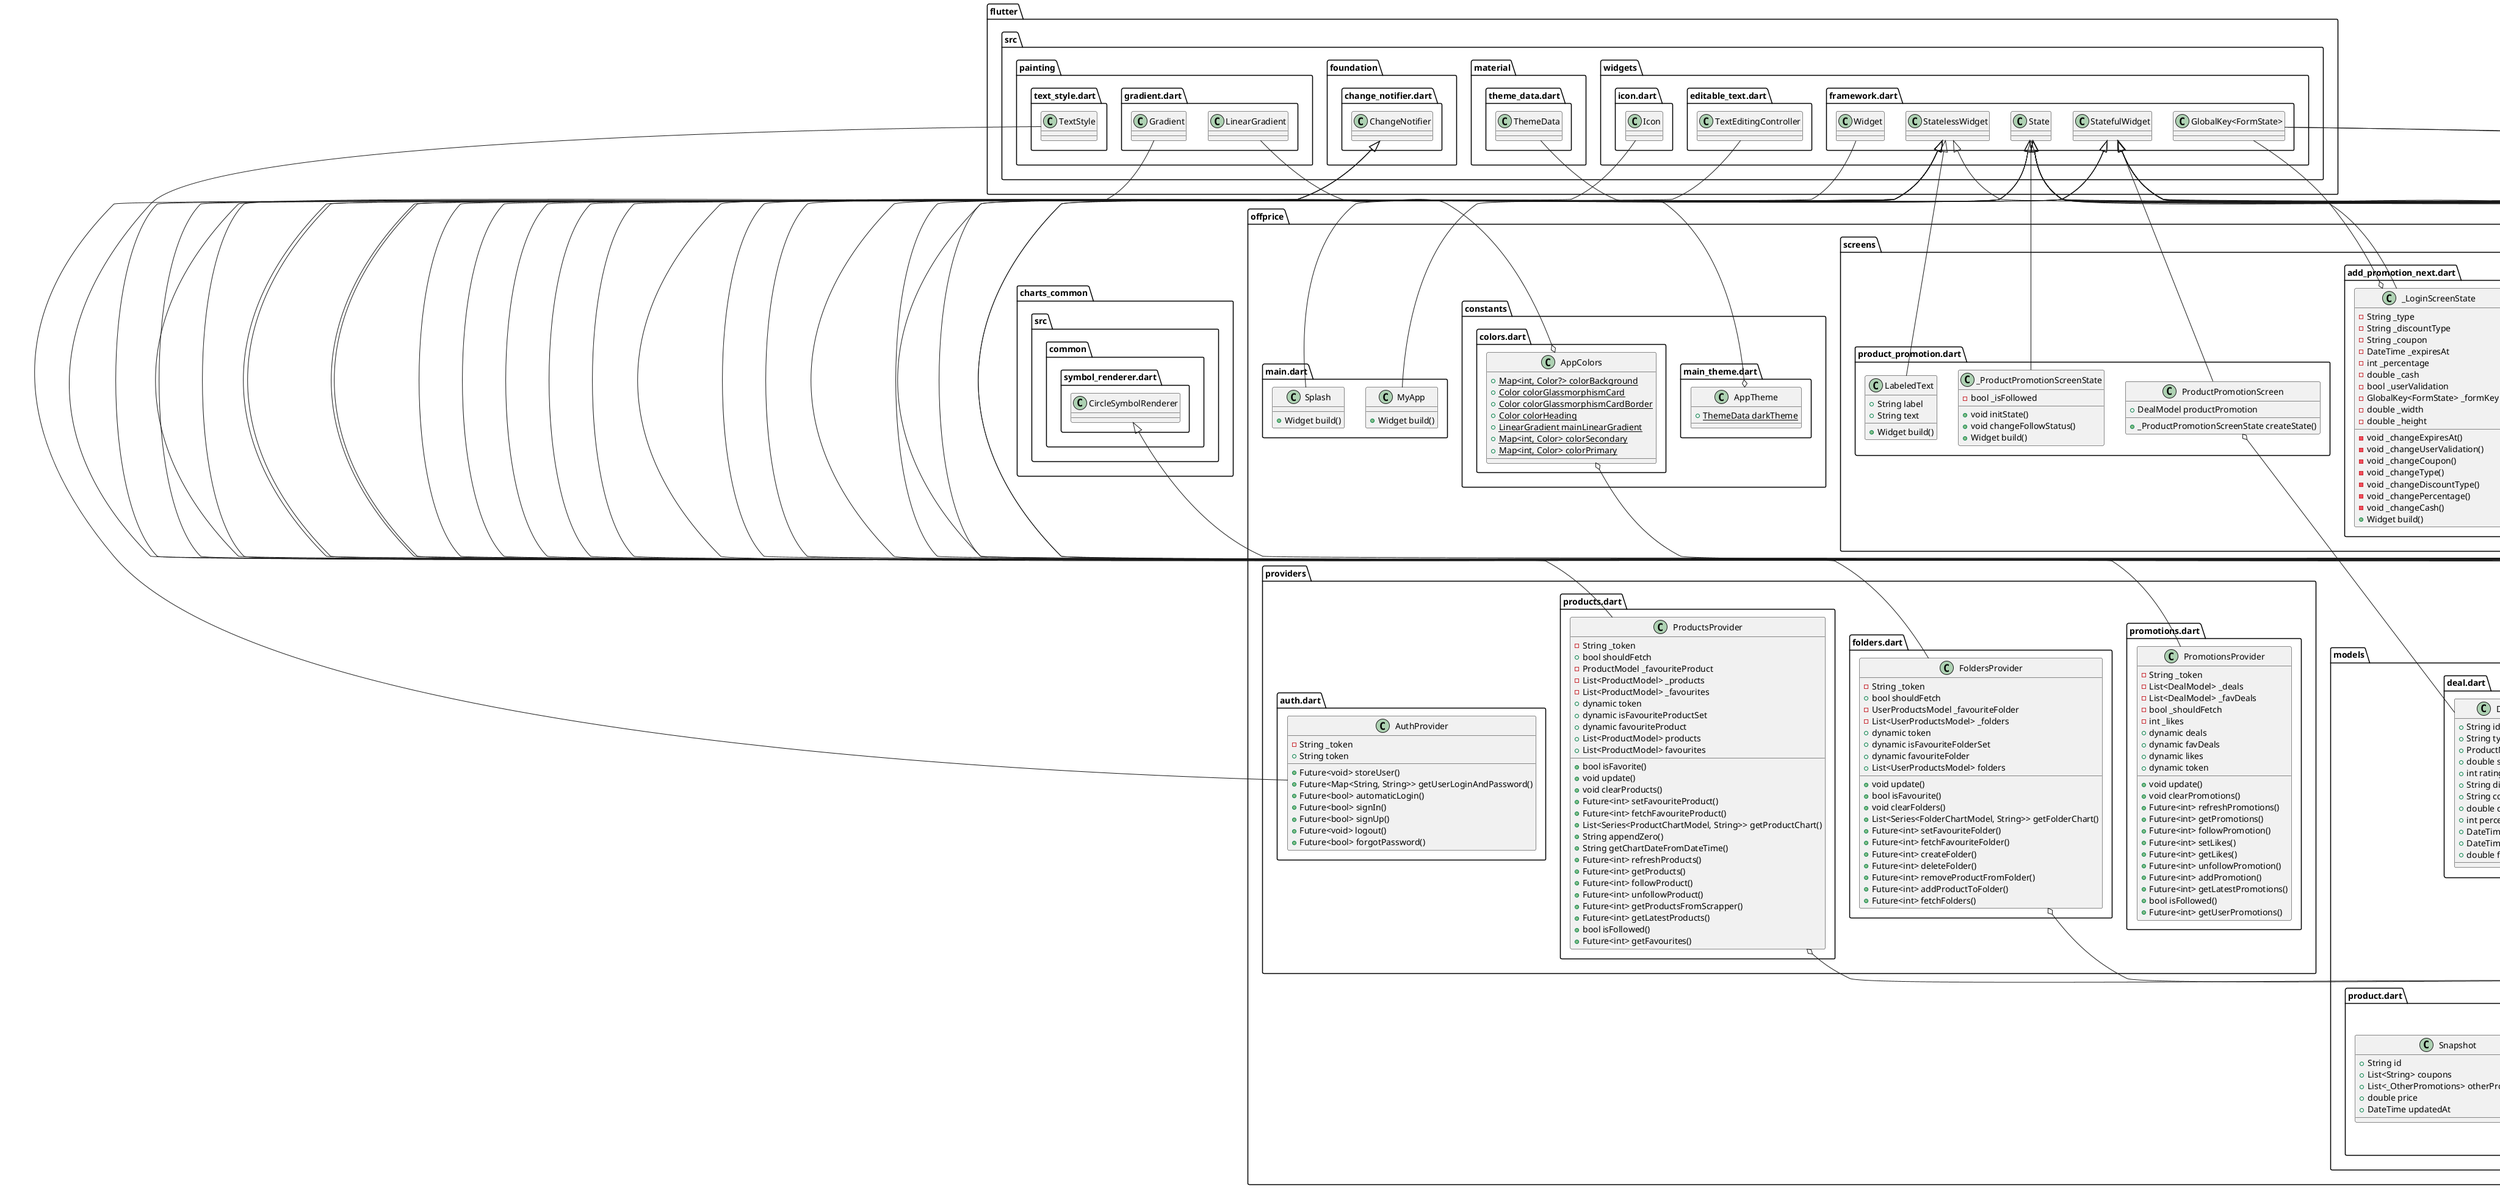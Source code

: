 @startuml
set namespaceSeparator ::

class "offprice::constants::main_theme.dart::AppTheme" {
  {static} +ThemeData darkTheme
}

"offprice::constants::main_theme.dart::AppTheme" o-- "flutter::src::material::theme_data.dart::ThemeData"

class "offprice::constants::colors.dart::AppColors" {
  {static} +Map<int, Color?> colorBackground
  {static} +Color colorGlassmorphismCard
  {static} +Color colorGlassmorphismCardBorder
  {static} +Color colorHeading
  {static} +LinearGradient mainLinearGradient
  {static} +Map<int, Color> colorSecondary
  {static} +Map<int, Color> colorPrimary
}

"offprice::constants::colors.dart::AppColors" o-- "dart::ui::Color"
"offprice::constants::colors.dart::AppColors" o-- "flutter::src::painting::gradient.dart::LinearGradient"

class "offprice::providers::auth.dart::AuthProvider" {
  -String _token
  +String token
  +Future<void> storeUser()
  +Future<Map<String, String>> getUserLoginAndPassword()
  +Future<bool> automaticLogin()
  +Future<bool> signIn()
  +Future<bool> signUp()
  +Future<void> logout()
  +Future<bool> forgotPassword()
}

"flutter::src::foundation::change_notifier.dart::ChangeNotifier" <|-- "offprice::providers::auth.dart::AuthProvider"

class "offprice::providers::products.dart::ProductsProvider" {
  -String _token
  +bool shouldFetch
  -ProductModel _favouriteProduct
  -List<ProductModel> _products
  -List<ProductModel> _favourites
  +dynamic token
  +dynamic isFavouriteProductSet
  +dynamic favouriteProduct
  +List<ProductModel> products
  +List<ProductModel> favourites
  +bool isFavorite()
  +void update()
  +void clearProducts()
  +Future<int> setFavouriteProduct()
  +Future<int> fetchFavouriteProduct()
  +List<Series<ProductChartModel, String>> getProductChart()
  +String appendZero()
  +String getChartDateFromDateTime()
  +Future<int> refreshProducts()
  +Future<int> getProducts()
  +Future<int> followProduct()
  +Future<int> unfollowProduct()
  +Future<int> getProductsFromScrapper()
  +Future<int> getLatestProducts()
  +bool isFollowed()
  +Future<int> getFavourites()
}

"offprice::providers::products.dart::ProductsProvider" o-- "offprice::models::product.dart::ProductModel"
"flutter::src::foundation::change_notifier.dart::ChangeNotifier" <|-- "offprice::providers::products.dart::ProductsProvider"

class "offprice::providers::folders.dart::FoldersProvider" {
  -String _token
  +bool shouldFetch
  -UserProductsModel _favouriteFolder
  -List<UserProductsModel> _folders
  +dynamic token
  +dynamic isFavouriteFolderSet
  +dynamic favouriteFolder
  +List<UserProductsModel> folders
  +void update()
  +bool isFavourite()
  +void clearFolders()
  +List<Series<FolderChartModel, String>> getFolderChart()
  +Future<int> setFavouriteFolder()
  +Future<int> fetchFavouriteFolder()
  +Future<int> createFolder()
  +Future<int> deleteFolder()
  +Future<int> removeProductFromFolder()
  +Future<int> addProductToFolder()
  +Future<int> fetchFolders()
}

"offprice::providers::folders.dart::FoldersProvider" o-- "offprice::models::product.dart::UserProductsModel"
"flutter::src::foundation::change_notifier.dart::ChangeNotifier" <|-- "offprice::providers::folders.dart::FoldersProvider"

class "offprice::providers::promotions.dart::PromotionsProvider" {
  -String _token
  -List<DealModel> _deals
  -List<DealModel> _favDeals
  -bool _shouldFetch
  -int _likes
  +dynamic deals
  +dynamic favDeals
  +dynamic likes
  +dynamic token
  +void update()
  +void clearPromotions()
  +Future<int> refreshPromotions()
  +Future<int> getPromotions()
  +Future<int> followPromotion()
  +Future<int> setLikes()
  +Future<int> getLikes()
  +Future<int> unfollowPromotion()
  +Future<int> addPromotion()
  +Future<int> getLatestPromotions()
  +bool isFollowed()
  +Future<int> getUserPromotions()
}

"flutter::src::foundation::change_notifier.dart::ChangeNotifier" <|-- "offprice::providers::promotions.dart::PromotionsProvider"

class "offprice::models::product.dart::_OtherPromotions" {
  +String name
  +String id
  +String url
}

class "offprice::models::product.dart::Snapshot" {
  +String id
  +List<String> coupons
  +List<_OtherPromotions> otherPromotions
  +double price
  +DateTime updatedAt
}

class "offprice::models::product.dart::UserProductsModel" {
  +String name
  +String id
  +List<ProductModel> products
}

class "offprice::models::product.dart::ProductModel" {
  +String id
  +String url
  +String name
  +double price
  +String shop
  +List<String> categories
  +List<String> coupons
  +List<_OtherPromotions> otherPromotions
  +List<Snapshot> snapshots
}

class "offprice::models::shop.dart::ShopModel" {
  +String name
  +String id
  +String mainUrl
}

class "offprice::models::product_chart.dart::ProductChartModel" {
  +DateTime date
  +double price
}

class "offprice::models::product_chart.dart::FolderChartModel" {
  +String shop
  +double price
}

class "offprice::models::deal.dart::DealModel" {
  +String id
  +String type
  +ProductModel product
  +double startingPrice
  +int rating
  +String discountType
  +String coupon
  +double cash
  +int percent
  +DateTime startsAt
  +DateTime expiresAt
  +double finalPrice
}

"offprice::models::deal.dart::DealModel" o-- "offprice::models::product.dart::ProductModel"

class "offprice::screens::all_folders.dart::AllFoldersScreen" {
  +State<AllFoldersScreen> createState()
}

"flutter::src::widgets::framework.dart::StatefulWidget" <|-- "offprice::screens::all_folders.dart::AllFoldersScreen"

class "offprice::screens::all_folders.dart::_AddPromotionScreenState" {
  -double _width
  -double _height
  +void initState()
  +Widget build()
}

"flutter::src::widgets::framework.dart::State" <|-- "offprice::screens::all_folders.dart::_AddPromotionScreenState"

class "offprice::screens::all_products.dart::AllProductsScreen" {
  +State<AllProductsScreen> createState()
}

"flutter::src::widgets::framework.dart::StatefulWidget" <|-- "offprice::screens::all_products.dart::AllProductsScreen"

class "offprice::screens::all_products.dart::_AllProductsScreenState" {
  -String _name
  -int _priceMin
  -int _priceMax
  -bool _favouritesOnly
  -StreamController<String> _nameController
  -StreamController<int> _priceMinController
  -StreamController<int> _priceMaxController
  -StreamController<bool> _favouritesOnlyController
  -double _width
  -double _height
  -void _changeName()
  -void _changePriceMin()
  -void _changeFavouritesOnly()
  -void _changePriceMax()
  +Widget build()
}

"offprice::screens::all_products.dart::_AllProductsScreenState" o-- "dart::async::StreamController<String>"
"offprice::screens::all_products.dart::_AllProductsScreenState" o-- "dart::async::StreamController<int>"
"offprice::screens::all_products.dart::_AllProductsScreenState" o-- "dart::async::StreamController<bool>"
"flutter::src::widgets::framework.dart::State" <|-- "offprice::screens::all_products.dart::_AllProductsScreenState"

class "offprice::screens::all_products.dart::ScrapperArguments" {
  +int min
  +int max
  +String name
  +Map<String, dynamic> toMap()
}

class "offprice::screens::add_promotion.dart::AddPromotionScreen" {
  +State<AddPromotionScreen> createState()
}

"flutter::src::widgets::framework.dart::StatefulWidget" <|-- "offprice::screens::add_promotion.dart::AddPromotionScreen"

class "offprice::screens::add_promotion.dart::_AddPromotionScreenState" {
  -String _name
  -int _priceMin
  -int _priceMax
  -StreamController<String> _nameController
  -StreamController<int> _priceMinController
  -StreamController<int> _priceMaxController
  -StreamController<bool> _favouritesOnlyController
  -double _width
  -double _height
  -void _changeName()
  -void _changePriceMin()
  -void _changePriceMax()
  +Widget build()
}

"offprice::screens::add_promotion.dart::_AddPromotionScreenState" o-- "dart::async::StreamController<String>"
"offprice::screens::add_promotion.dart::_AddPromotionScreenState" o-- "dart::async::StreamController<int>"
"offprice::screens::add_promotion.dart::_AddPromotionScreenState" o-- "dart::async::StreamController<bool>"
"flutter::src::widgets::framework.dart::State" <|-- "offprice::screens::add_promotion.dart::_AddPromotionScreenState"

class "offprice::screens::single_folder.dart::SingleFolder" {
  +UserProductsModel folder
  +Widget build()
}

"offprice::screens::single_folder.dart::SingleFolder" o-- "offprice::models::product.dart::UserProductsModel"
"flutter::src::widgets::framework.dart::StatelessWidget" <|-- "offprice::screens::single_folder.dart::SingleFolder"

class "offprice::screens::all_deals.dart::AllDealsScreen" {
  +State<AllDealsScreen> createState()
}

"flutter::src::widgets::framework.dart::StatefulWidget" <|-- "offprice::screens::all_deals.dart::AllDealsScreen"

class "offprice::screens::all_deals.dart::_AllDealsScreenState" {
  -String _searchTerm
  -Timer _debounce
  +void dispose()
  +void setSearchTerm()
  +Widget build()
}

"offprice::screens::all_deals.dart::_AllDealsScreenState" o-- "dart::async::Timer"
"flutter::src::widgets::framework.dart::State" <|-- "offprice::screens::all_deals.dart::_AllDealsScreenState"

class "offprice::screens::add_foder.dart::AddFolderScreen" {
  +State<AddFolderScreen> createState()
}

"flutter::src::widgets::framework.dart::StatefulWidget" <|-- "offprice::screens::add_foder.dart::AddFolderScreen"

class "offprice::screens::add_foder.dart::_AddFolderScreenState" {
  -GlobalKey<FormState> _formKey
  -String _folderName
  -List<String> _products
  -String _name
  -int _priceMin
  -int _priceMax
  -double _width
  -double _height
  -void _changeFolderName()
  -void _changeName()
  -void _changePriceMin()
  -void _changePriceMax()
  +Widget build()
}

"offprice::screens::add_foder.dart::_AddFolderScreenState" o-- "flutter::src::widgets::framework.dart::GlobalKey<FormState>"
"flutter::src::widgets::framework.dart::State" <|-- "offprice::screens::add_foder.dart::_AddFolderScreenState"

class "offprice::screens::single_product_screen.dart::SingleProductScreen" {
  +ProductModel product
  +State<SingleProductScreen> createState()
}

"offprice::screens::single_product_screen.dart::SingleProductScreen" o-- "offprice::models::product.dart::ProductModel"
"flutter::src::widgets::framework.dart::StatefulWidget" <|-- "offprice::screens::single_product_screen.dart::SingleProductScreen"

class "offprice::screens::single_product_screen.dart::_MainScreenState" {
  -bool _isFollowed
  +void initState()
  +void changeFollowStatus()
  +Widget build()
}

"flutter::src::widgets::framework.dart::State" <|-- "offprice::screens::single_product_screen.dart::_MainScreenState"

class "offprice::screens::login_screen.dart::LoginScreen" {
  +State<LoginScreen> createState()
}

"flutter::src::widgets::framework.dart::StatefulWidget" <|-- "offprice::screens::login_screen.dart::LoginScreen"

class "offprice::screens::login_screen.dart::_LoginScreenState" {
  -String _login
  -String _password
  -String _email
  -String _retypePassword
  -bool _isLogin
  -GlobalKey<FormState> _formKey
  -double _width
  -double _height
  +void switchLoginAndRegister()
  -void _changeLogin()
  -void _changePassword()
  -void _changeEmail()
  -void _changeRetypePassword()
  +Widget build()
}

"offprice::screens::login_screen.dart::_LoginScreenState" o-- "flutter::src::widgets::framework.dart::GlobalKey<FormState>"
"flutter::src::widgets::framework.dart::State" <|-- "offprice::screens::login_screen.dart::_LoginScreenState"

class "offprice::screens::user_settings.dart::UserSettingsScreen" {
  +State<UserSettingsScreen> createState()
}

"flutter::src::widgets::framework.dart::StatefulWidget" <|-- "offprice::screens::user_settings.dart::UserSettingsScreen"

class "offprice::screens::user_settings.dart::_AddPromotionScreenState" {
  -double _width
  -double _height
  +void initState()
  +Widget build()
}

"flutter::src::widgets::framework.dart::State" <|-- "offprice::screens::user_settings.dart::_AddPromotionScreenState"

class "offprice::screens::main_screen.dart::MainScreen" {
  +State<MainScreen> createState()
}

"flutter::src::widgets::framework.dart::StatefulWidget" <|-- "offprice::screens::main_screen.dart::MainScreen"

class "offprice::screens::main_screen.dart::_MainScreenState" {
  -int _selectedIndex
  +Widget build()
}

"flutter::src::widgets::framework.dart::State" <|-- "offprice::screens::main_screen.dart::_MainScreenState"

class "offprice::screens::product_promotion.dart::ProductPromotionScreen" {
  +DealModel productPromotion
  +_ProductPromotionScreenState createState()
}

"offprice::screens::product_promotion.dart::ProductPromotionScreen" o-- "offprice::models::deal.dart::DealModel"
"flutter::src::widgets::framework.dart::StatefulWidget" <|-- "offprice::screens::product_promotion.dart::ProductPromotionScreen"

class "offprice::screens::product_promotion.dart::_ProductPromotionScreenState" {
  -bool _isFollowed
  +void initState()
  +void changeFollowStatus()
  +Widget build()
}

"flutter::src::widgets::framework.dart::State" <|-- "offprice::screens::product_promotion.dart::_ProductPromotionScreenState"

class "offprice::screens::product_promotion.dart::LabeledText" {
  +String label
  +String text
  +Widget build()
}

"flutter::src::widgets::framework.dart::StatelessWidget" <|-- "offprice::screens::product_promotion.dart::LabeledText"

class "offprice::screens::add_promotion_next.dart::AddPromotionNext" {
  +ProductModel product
  +State<AddPromotionNext> createState()
}

"offprice::screens::add_promotion_next.dart::AddPromotionNext" o-- "offprice::models::product.dart::ProductModel"
"flutter::src::widgets::framework.dart::StatefulWidget" <|-- "offprice::screens::add_promotion_next.dart::AddPromotionNext"

class "offprice::screens::add_promotion_next.dart::_LoginScreenState" {
  -String _type
  -String _discountType
  -String _coupon
  -DateTime _expiresAt
  -int _percentage
  -double _cash
  -bool _userValidation
  -GlobalKey<FormState> _formKey
  -double _width
  -double _height
  -void _changeExpiresAt()
  -void _changeUserValidation()
  -void _changeCoupon()
  -void _changeType()
  -void _changeDiscountType()
  -void _changePercentage()
  -void _changeCash()
  +Widget build()
}

"offprice::screens::add_promotion_next.dart::_LoginScreenState" o-- "flutter::src::widgets::framework.dart::GlobalKey<FormState>"
"flutter::src::widgets::framework.dart::State" <|-- "offprice::screens::add_promotion_next.dart::_LoginScreenState"

class "offprice::main.dart::MyApp" {
  +Widget build()
}

"flutter::src::widgets::framework.dart::StatelessWidget" <|-- "offprice::main.dart::MyApp"

class "offprice::main.dart::Splash" {
  +Widget build()
}

"flutter::src::widgets::framework.dart::StatelessWidget" <|-- "offprice::main.dart::Splash"

class "offprice::widgets::gradient_text.dart::GradientText" {
  +String text
  +TextStyle? style
  +Gradient gradient
  +Widget build()
}

"offprice::widgets::gradient_text.dart::GradientText" o-- "flutter::src::painting::text_style.dart::TextStyle"
"offprice::widgets::gradient_text.dart::GradientText" o-- "flutter::src::painting::gradient.dart::Gradient"
"flutter::src::widgets::framework.dart::StatelessWidget" <|-- "offprice::widgets::gradient_text.dart::GradientText"

class "offprice::widgets::glassmorphism_card.dart::GlassmorphismCard" {
  +Widget child
  +double width
  +double height
  +Widget build()
}

"offprice::widgets::glassmorphism_card.dart::GlassmorphismCard" o-- "flutter::src::widgets::framework.dart::Widget"
"flutter::src::widgets::framework.dart::StatelessWidget" <|-- "offprice::widgets::glassmorphism_card.dart::GlassmorphismCard"

class "offprice::widgets::promotions_list.dart::PromotionsList" {
  +bool isHot
  +String searchTerm
  +State<PromotionsList> createState()
}

"flutter::src::widgets::framework.dart::StatefulWidget" <|-- "offprice::widgets::promotions_list.dart::PromotionsList"

class "offprice::widgets::promotions_list.dart::_PromotionsListState" {
  +void initState()
  +Widget build()
}

"flutter::src::widgets::framework.dart::State" <|-- "offprice::widgets::promotions_list.dart::_PromotionsListState"

class "offprice::widgets::text_field_dark.dart::TextFieldDark" {
  +String hintText
  +Icon icon
  +Function onChanged
  +String labelText
  +bool obscureText
  +Function validator
  +Function onEditingCompleted
  +bool isNumeric
  +String initialValue
  +_TextFieldDarkState createState()
}

"offprice::widgets::text_field_dark.dart::TextFieldDark" o-- "flutter::src::widgets::icon.dart::Icon"
"flutter::src::widgets::framework.dart::StatefulWidget" <|-- "offprice::widgets::text_field_dark.dart::TextFieldDark"

class "offprice::widgets::text_field_dark.dart::_TextFieldDarkState" {
  +TextEditingController controller
  +void dispose()
  +Widget build()
}

"offprice::widgets::text_field_dark.dart::_TextFieldDarkState" o-- "flutter::src::widgets::editable_text.dart::TextEditingController"
"flutter::src::widgets::framework.dart::State" <|-- "offprice::widgets::text_field_dark.dart::_TextFieldDarkState"

class "offprice::widgets::products_list.dart::ProductsList" {
  +Stream<String> name
  +Stream<int> priceMin
  +Stream<int> priceMax
  +Stream<bool> favouritesOnly
  +Function onProductSelected
  +State<ProductsList> createState()
}

"offprice::widgets::products_list.dart::ProductsList" o-- "dart::async::Stream<String>"
"offprice::widgets::products_list.dart::ProductsList" o-- "dart::async::Stream<int>"
"offprice::widgets::products_list.dart::ProductsList" o-- "dart::async::Stream<bool>"
"flutter::src::widgets::framework.dart::StatefulWidget" <|-- "offprice::widgets::products_list.dart::ProductsList"

class "offprice::widgets::products_list.dart::_ProductsListState" {
  +String name
  +int priceMin
  +int priceMax
  +bool favouritesOnly
  +void initState()
  +void dispose()
  +Widget build()
}

"flutter::src::widgets::framework.dart::State" <|-- "offprice::widgets::products_list.dart::_ProductsListState"

class "offprice::widgets::main_screen::hot_deals.dart::HotDeals" {
  +Widget build()
}

"flutter::src::widgets::framework.dart::StatelessWidget" <|-- "offprice::widgets::main_screen::hot_deals.dart::HotDeals"

class "offprice::widgets::main_screen::chart.dart::Chart" {
  +List<Series<dynamic, String>> productChart
  +bool isProductSeries
  {static} +String pointerValue
  +Widget build()
}

"flutter::src::widgets::framework.dart::StatelessWidget" <|-- "offprice::widgets::main_screen::chart.dart::Chart"

class "offprice::widgets::main_screen::chart.dart::CustomCircleSymbolRenderer" {
  +void paint()
}

"charts_common::src::common::symbol_renderer.dart::CircleSymbolRenderer" <|-- "offprice::widgets::main_screen::chart.dart::CustomCircleSymbolRenderer"

class "offprice::widgets::main_screen::favourite_product.dart::FavouriteProduct" {
  +Widget build()
}

"flutter::src::widgets::framework.dart::StatelessWidget" <|-- "offprice::widgets::main_screen::favourite_product.dart::FavouriteProduct"

class "offprice::widgets::main_screen::favourite_folder.dart::FavouriteFolder" {
  +Widget build()
}

"flutter::src::widgets::framework.dart::StatelessWidget" <|-- "offprice::widgets::main_screen::favourite_folder.dart::FavouriteFolder"

class "offprice::widgets::product_card.dart::ProductCard" {
  +ProductModel product
  +dynamic Function(ProductModel) onTap
  +Widget build()
}

"offprice::widgets::product_card.dart::ProductCard" o-- "offprice::models::product.dart::ProductModel"
"offprice::widgets::product_card.dart::ProductCard" o-- "null::dynamic Function(ProductModel)"
"flutter::src::widgets::framework.dart::StatelessWidget" <|-- "offprice::widgets::product_card.dart::ProductCard"

class "offprice::widgets::settings_button.dart::SettingsButton" {
  +List<Widget> actions
  +String title
  +double size
  +_SettingsButtonState createState()
}

"flutter::src::widgets::framework.dart::StatefulWidget" <|-- "offprice::widgets::settings_button.dart::SettingsButton"

class "offprice::widgets::settings_button.dart::_SettingsButtonState" {
  +Widget build()
}

"flutter::src::widgets::framework.dart::State" <|-- "offprice::widgets::settings_button.dart::_SettingsButtonState"


@enduml